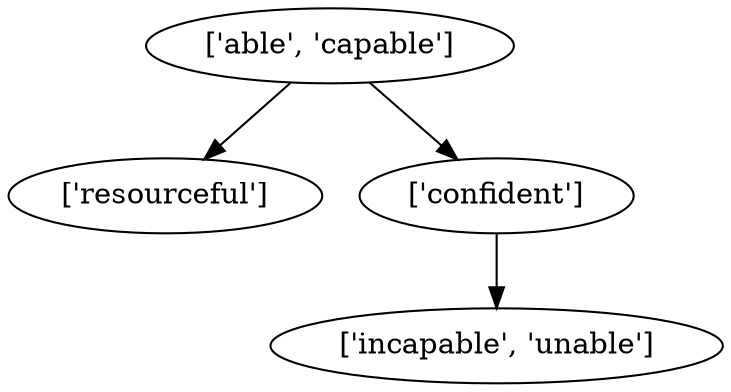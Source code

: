 strict digraph  {
	"['able', 'capable']" -> "['resourceful']";
	"['able', 'capable']" -> "['confident']";
	"['confident']" -> "['incapable', 'unable']";
}
